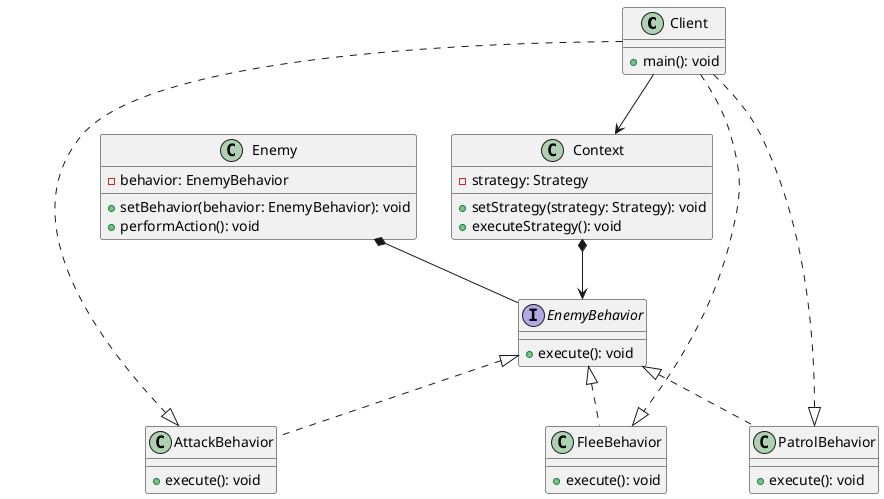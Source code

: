 @startuml
hide footbox

class Client {
    +main(): void
}

class Context {
    -strategy: Strategy
    +setStrategy(strategy: Strategy): void
    +executeStrategy(): void
}

interface EnemyBehavior {
    +execute(): void
}

class AttackBehavior implements EnemyBehavior {
    +execute(): void
}

class FleeBehavior implements EnemyBehavior {
    +execute(): void
}

class PatrolBehavior implements EnemyBehavior {
    +execute(): void
}

class Enemy {
    -behavior: EnemyBehavior
    +setBehavior(behavior: EnemyBehavior): void
    +performAction(): void
}

Client --> Context
Client ..|> FleeBehavior
Client ..|> PatrolBehavior
Client ..|> AttackBehavior
Context *--> EnemyBehavior
Enemy *-- EnemyBehavior

@enduml

